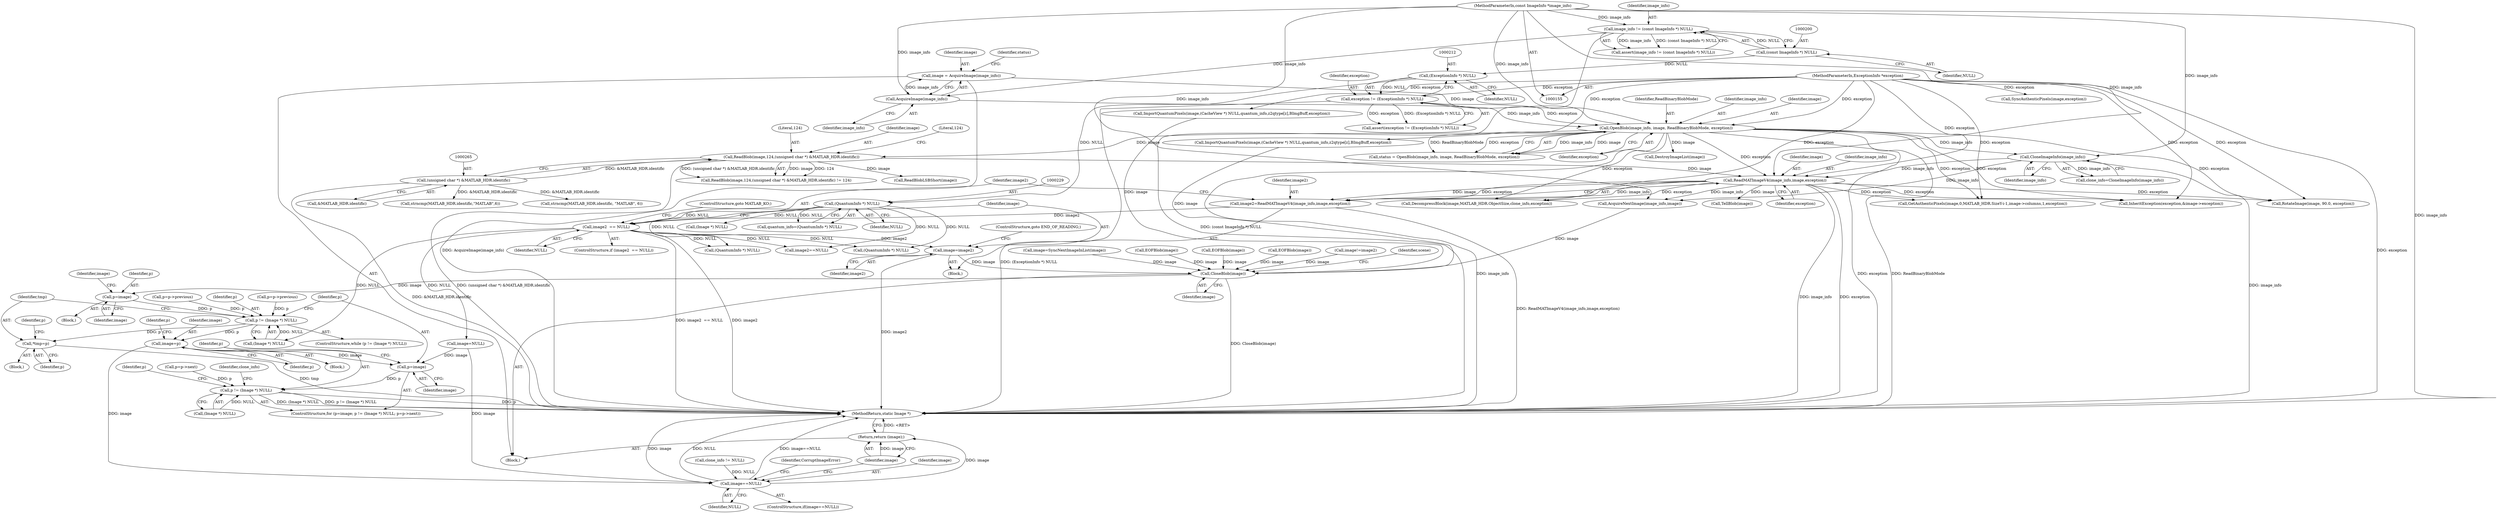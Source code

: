 digraph "0_ImageMagick_437a35e57db5ec078f4a3ccbf71f941276e88430@pointer" {
"1000295" [label="(Call,image=image2)"];
"1000291" [label="(Call,image2  == NULL)"];
"1000284" [label="(Call,image2=ReadMATImageV4(image_info,image,exception))"];
"1000286" [label="(Call,ReadMATImageV4(image_info,image,exception))"];
"1000257" [label="(Call,CloneImageInfo(image_info))"];
"1000237" [label="(Call,OpenBlob(image_info, image, ReadBinaryBlobMode, exception))"];
"1000233" [label="(Call,AcquireImage(image_info))"];
"1000197" [label="(Call,image_info != (const ImageInfo *) NULL)"];
"1000156" [label="(MethodParameterIn,const ImageInfo *image_info)"];
"1000199" [label="(Call,(const ImageInfo *) NULL)"];
"1000231" [label="(Call,image = AcquireImage(image_info))"];
"1000209" [label="(Call,exception != (ExceptionInfo *) NULL)"];
"1000157" [label="(MethodParameterIn,ExceptionInfo *exception)"];
"1000211" [label="(Call,(ExceptionInfo *) NULL)"];
"1000261" [label="(Call,ReadBlob(image,124,(unsigned char *) &MATLAB_HDR.identific))"];
"1000264" [label="(Call,(unsigned char *) &MATLAB_HDR.identific)"];
"1000228" [label="(Call,(QuantumInfo *) NULL)"];
"1001715" [label="(Call,CloseBlob(image))"];
"1001723" [label="(Call,p=image)"];
"1001730" [label="(Call,p != (Image *) NULL)"];
"1001737" [label="(Call,*tmp=p)"];
"1001763" [label="(Call,image=p)"];
"1001772" [label="(Call,p=image)"];
"1001775" [label="(Call,p != (Image *) NULL)"];
"1001830" [label="(Call,image==NULL)"];
"1001836" [label="(Return,return (image);)"];
"1000292" [label="(Identifier,image2)"];
"1000258" [label="(Identifier,image_info)"];
"1001715" [label="(Call,CloseBlob(image))"];
"1001766" [label="(Call,p=p->previous)"];
"1000257" [label="(Call,CloneImageInfo(image_info))"];
"1000232" [label="(Identifier,image)"];
"1000270" [label="(Literal,124)"];
"1001753" [label="(Call,p=p->previous)"];
"1001775" [label="(Call,p != (Image *) NULL)"];
"1000213" [label="(Identifier,NULL)"];
"1000210" [label="(Identifier,exception)"];
"1000156" [label="(MethodParameterIn,const ImageInfo *image_info)"];
"1000290" [label="(ControlStructure,if (image2  == NULL))"];
"1000211" [label="(Call,(ExceptionInfo *) NULL)"];
"1001724" [label="(Identifier,p)"];
"1001787" [label="(Identifier,p)"];
"1000410" [label="(Call,EOFBlob(image))"];
"1000240" [label="(Identifier,ReadBinaryBlobMode)"];
"1001307" [label="(Call,ImportQuantumPixels(image,(CacheView *) NULL,quantum_info,z2qtype[z],BImgBuff,exception))"];
"1001519" [label="(Call,RotateImage(image, 90.0, exception))"];
"1001727" [label="(Identifier,image)"];
"1000228" [label="(Call,(QuantumInfo *) NULL)"];
"1000233" [label="(Call,AcquireImage(image_info))"];
"1000241" [label="(Identifier,exception)"];
"1001774" [label="(Identifier,image)"];
"1000533" [label="(Call,image!=image2)"];
"1000463" [label="(Call,DecompressBlock(image,MATLAB_HDR.ObjectSize,clone_info,exception))"];
"1000209" [label="(Call,exception != (ExceptionInfo *) NULL)"];
"1000234" [label="(Identifier,image_info)"];
"1001773" [label="(Identifier,p)"];
"1001772" [label="(Call,p=image)"];
"1000236" [label="(Identifier,status)"];
"1001730" [label="(Call,p != (Image *) NULL)"];
"1001729" [label="(ControlStructure,while (p != (Image *) NULL))"];
"1000287" [label="(Identifier,image_info)"];
"1001792" [label="(Call,clone_info != NULL)"];
"1001179" [label="(Call,GetAuthenticPixels(image,0,MATLAB_HDR.SizeY-i-1,image->columns,1,exception))"];
"1000297" [label="(Identifier,image2)"];
"1000291" [label="(Call,image2  == NULL)"];
"1000252" [label="(Call,(Image *) NULL)"];
"1000406" [label="(Call,TellBlob(image))"];
"1000264" [label="(Call,(unsigned char *) &MATLAB_HDR.identific)"];
"1001776" [label="(Identifier,p)"];
"1001721" [label="(Identifier,scene)"];
"1000263" [label="(Literal,124)"];
"1000226" [label="(Call,quantum_info=(QuantumInfo *) NULL)"];
"1000288" [label="(Identifier,image)"];
"1000260" [label="(Call,ReadBlob(image,124,(unsigned char *) &MATLAB_HDR.identific) != 124)"];
"1000231" [label="(Call,image = AcquireImage(image_info))"];
"1001716" [label="(Identifier,image)"];
"1001717" [label="(Block,)"];
"1000296" [label="(Identifier,image)"];
"1000285" [label="(Identifier,image2)"];
"1001703" [label="(Call,(QuantumInfo *) NULL)"];
"1001780" [label="(Call,p=p->next)"];
"1000294" [label="(ControlStructure,goto MATLAB_KO;)"];
"1001832" [label="(Identifier,NULL)"];
"1000249" [label="(Call,DestroyImageList(image))"];
"1001744" [label="(Identifier,p)"];
"1000157" [label="(MethodParameterIn,ExceptionInfo *exception)"];
"1000303" [label="(Call,ReadBlobLSBShort(image))"];
"1001623" [label="(Call,image=SyncNextImageInList(image))"];
"1000289" [label="(Identifier,exception)"];
"1000230" [label="(Identifier,NULL)"];
"1001725" [label="(Identifier,image)"];
"1001735" [label="(Block,)"];
"1001838" [label="(MethodReturn,static Image *)"];
"1001793" [label="(Identifier,clone_info)"];
"1001611" [label="(Call,AcquireNextImage(image_info,image))"];
"1001732" [label="(Call,(Image *) NULL)"];
"1000283" [label="(Block,)"];
"1001726" [label="(Call,image=NULL)"];
"1000276" [label="(Call,strncmp(MATLAB_HDR.identific,\"MATLAB\",6))"];
"1001731" [label="(Identifier,p)"];
"1000394" [label="(Call,strncmp(MATLAB_HDR.identific, \"MATLAB\", 6))"];
"1000158" [label="(Block,)"];
"1000208" [label="(Call,assert(exception != (ExceptionInfo *) NULL))"];
"1001271" [label="(Call,ImportQuantumPixels(image,(CacheView *) NULL,quantum_info,z2qtype[z],BImgBuff,exception))"];
"1000262" [label="(Identifier,image)"];
"1001764" [label="(Identifier,image)"];
"1001738" [label="(Identifier,tmp)"];
"1001347" [label="(Call,SyncAuthenticPixels(image,exception))"];
"1001836" [label="(Return,return (image);)"];
"1000439" [label="(Call,EOFBlob(image))"];
"1000989" [label="(Call,(QuantumInfo *) NULL)"];
"1000197" [label="(Call,image_info != (const ImageInfo *) NULL)"];
"1001834" [label="(Identifier,CorruptImageError)"];
"1000198" [label="(Identifier,image_info)"];
"1000196" [label="(Call,assert(image_info != (const ImageInfo *) NULL))"];
"1001829" [label="(ControlStructure,if(image==NULL))"];
"1001777" [label="(Call,(Image *) NULL)"];
"1001762" [label="(Block,)"];
"1000284" [label="(Call,image2=ReadMATImageV4(image_info,image,exception))"];
"1001767" [label="(Identifier,p)"];
"1000295" [label="(Call,image=image2)"];
"1000286" [label="(Call,ReadMATImageV4(image_info,image,exception))"];
"1000471" [label="(Call,image2==NULL)"];
"1001830" [label="(Call,image==NULL)"];
"1001837" [label="(Identifier,image)"];
"1001831" [label="(Identifier,image)"];
"1000298" [label="(ControlStructure,goto END_OF_READING;)"];
"1001763" [label="(Call,image=p)"];
"1000237" [label="(Call,OpenBlob(image_info, image, ReadBinaryBlobMode, exception))"];
"1001765" [label="(Identifier,p)"];
"1000266" [label="(Call,&MATLAB_HDR.identific)"];
"1000293" [label="(Identifier,NULL)"];
"1000255" [label="(Call,clone_info=CloneImageInfo(image_info))"];
"1000429" [label="(Call,EOFBlob(image))"];
"1000235" [label="(Call,status = OpenBlob(image_info, image, ReadBinaryBlobMode, exception))"];
"1001723" [label="(Call,p=image)"];
"1001737" [label="(Call,*tmp=p)"];
"1001082" [label="(Call,InheritException(exception,&image->exception))"];
"1000238" [label="(Identifier,image_info)"];
"1000201" [label="(Identifier,NULL)"];
"1000261" [label="(Call,ReadBlob(image,124,(unsigned char *) &MATLAB_HDR.identific))"];
"1001771" [label="(ControlStructure,for (p=image; p != (Image *) NULL; p=p->next))"];
"1000199" [label="(Call,(const ImageInfo *) NULL)"];
"1000239" [label="(Identifier,image)"];
"1001739" [label="(Identifier,p)"];
"1000295" -> "1000283"  [label="AST: "];
"1000295" -> "1000297"  [label="CFG: "];
"1000296" -> "1000295"  [label="AST: "];
"1000297" -> "1000295"  [label="AST: "];
"1000298" -> "1000295"  [label="CFG: "];
"1000295" -> "1001838"  [label="DDG: image2"];
"1000291" -> "1000295"  [label="DDG: image2"];
"1000295" -> "1001715"  [label="DDG: image"];
"1000291" -> "1000290"  [label="AST: "];
"1000291" -> "1000293"  [label="CFG: "];
"1000292" -> "1000291"  [label="AST: "];
"1000293" -> "1000291"  [label="AST: "];
"1000294" -> "1000291"  [label="CFG: "];
"1000296" -> "1000291"  [label="CFG: "];
"1000291" -> "1001838"  [label="DDG: image2  == NULL"];
"1000291" -> "1001838"  [label="DDG: image2"];
"1000284" -> "1000291"  [label="DDG: image2"];
"1000228" -> "1000291"  [label="DDG: NULL"];
"1000291" -> "1000471"  [label="DDG: NULL"];
"1000291" -> "1000989"  [label="DDG: NULL"];
"1000291" -> "1001703"  [label="DDG: NULL"];
"1000291" -> "1001726"  [label="DDG: NULL"];
"1000291" -> "1001732"  [label="DDG: NULL"];
"1000284" -> "1000283"  [label="AST: "];
"1000284" -> "1000286"  [label="CFG: "];
"1000285" -> "1000284"  [label="AST: "];
"1000286" -> "1000284"  [label="AST: "];
"1000292" -> "1000284"  [label="CFG: "];
"1000284" -> "1001838"  [label="DDG: ReadMATImageV4(image_info,image,exception)"];
"1000286" -> "1000284"  [label="DDG: image_info"];
"1000286" -> "1000284"  [label="DDG: image"];
"1000286" -> "1000284"  [label="DDG: exception"];
"1000286" -> "1000289"  [label="CFG: "];
"1000287" -> "1000286"  [label="AST: "];
"1000288" -> "1000286"  [label="AST: "];
"1000289" -> "1000286"  [label="AST: "];
"1000286" -> "1001838"  [label="DDG: image_info"];
"1000286" -> "1001838"  [label="DDG: exception"];
"1000257" -> "1000286"  [label="DDG: image_info"];
"1000156" -> "1000286"  [label="DDG: image_info"];
"1000261" -> "1000286"  [label="DDG: image"];
"1000237" -> "1000286"  [label="DDG: exception"];
"1000157" -> "1000286"  [label="DDG: exception"];
"1000286" -> "1000406"  [label="DDG: image"];
"1000286" -> "1000463"  [label="DDG: exception"];
"1000286" -> "1001082"  [label="DDG: exception"];
"1000286" -> "1001179"  [label="DDG: exception"];
"1000286" -> "1001519"  [label="DDG: exception"];
"1000286" -> "1001611"  [label="DDG: image_info"];
"1000257" -> "1000255"  [label="AST: "];
"1000257" -> "1000258"  [label="CFG: "];
"1000258" -> "1000257"  [label="AST: "];
"1000255" -> "1000257"  [label="CFG: "];
"1000257" -> "1001838"  [label="DDG: image_info"];
"1000257" -> "1000255"  [label="DDG: image_info"];
"1000237" -> "1000257"  [label="DDG: image_info"];
"1000156" -> "1000257"  [label="DDG: image_info"];
"1000257" -> "1001611"  [label="DDG: image_info"];
"1000237" -> "1000235"  [label="AST: "];
"1000237" -> "1000241"  [label="CFG: "];
"1000238" -> "1000237"  [label="AST: "];
"1000239" -> "1000237"  [label="AST: "];
"1000240" -> "1000237"  [label="AST: "];
"1000241" -> "1000237"  [label="AST: "];
"1000235" -> "1000237"  [label="CFG: "];
"1000237" -> "1001838"  [label="DDG: ReadBinaryBlobMode"];
"1000237" -> "1001838"  [label="DDG: image_info"];
"1000237" -> "1001838"  [label="DDG: exception"];
"1000237" -> "1000235"  [label="DDG: image_info"];
"1000237" -> "1000235"  [label="DDG: image"];
"1000237" -> "1000235"  [label="DDG: ReadBinaryBlobMode"];
"1000237" -> "1000235"  [label="DDG: exception"];
"1000233" -> "1000237"  [label="DDG: image_info"];
"1000156" -> "1000237"  [label="DDG: image_info"];
"1000231" -> "1000237"  [label="DDG: image"];
"1000209" -> "1000237"  [label="DDG: exception"];
"1000157" -> "1000237"  [label="DDG: exception"];
"1000237" -> "1000249"  [label="DDG: image"];
"1000237" -> "1000261"  [label="DDG: image"];
"1000237" -> "1000463"  [label="DDG: exception"];
"1000237" -> "1001082"  [label="DDG: exception"];
"1000237" -> "1001179"  [label="DDG: exception"];
"1000237" -> "1001519"  [label="DDG: exception"];
"1000233" -> "1000231"  [label="AST: "];
"1000233" -> "1000234"  [label="CFG: "];
"1000234" -> "1000233"  [label="AST: "];
"1000231" -> "1000233"  [label="CFG: "];
"1000233" -> "1000231"  [label="DDG: image_info"];
"1000197" -> "1000233"  [label="DDG: image_info"];
"1000156" -> "1000233"  [label="DDG: image_info"];
"1000197" -> "1000196"  [label="AST: "];
"1000197" -> "1000199"  [label="CFG: "];
"1000198" -> "1000197"  [label="AST: "];
"1000199" -> "1000197"  [label="AST: "];
"1000196" -> "1000197"  [label="CFG: "];
"1000197" -> "1001838"  [label="DDG: (const ImageInfo *) NULL"];
"1000197" -> "1000196"  [label="DDG: image_info"];
"1000197" -> "1000196"  [label="DDG: (const ImageInfo *) NULL"];
"1000156" -> "1000197"  [label="DDG: image_info"];
"1000199" -> "1000197"  [label="DDG: NULL"];
"1000156" -> "1000155"  [label="AST: "];
"1000156" -> "1001838"  [label="DDG: image_info"];
"1000156" -> "1001611"  [label="DDG: image_info"];
"1000199" -> "1000201"  [label="CFG: "];
"1000200" -> "1000199"  [label="AST: "];
"1000201" -> "1000199"  [label="AST: "];
"1000199" -> "1000211"  [label="DDG: NULL"];
"1000231" -> "1000158"  [label="AST: "];
"1000232" -> "1000231"  [label="AST: "];
"1000236" -> "1000231"  [label="CFG: "];
"1000231" -> "1001838"  [label="DDG: AcquireImage(image_info)"];
"1000209" -> "1000208"  [label="AST: "];
"1000209" -> "1000211"  [label="CFG: "];
"1000210" -> "1000209"  [label="AST: "];
"1000211" -> "1000209"  [label="AST: "];
"1000208" -> "1000209"  [label="CFG: "];
"1000209" -> "1001838"  [label="DDG: (ExceptionInfo *) NULL"];
"1000209" -> "1000208"  [label="DDG: exception"];
"1000209" -> "1000208"  [label="DDG: (ExceptionInfo *) NULL"];
"1000157" -> "1000209"  [label="DDG: exception"];
"1000211" -> "1000209"  [label="DDG: NULL"];
"1000157" -> "1000155"  [label="AST: "];
"1000157" -> "1001838"  [label="DDG: exception"];
"1000157" -> "1000463"  [label="DDG: exception"];
"1000157" -> "1001082"  [label="DDG: exception"];
"1000157" -> "1001179"  [label="DDG: exception"];
"1000157" -> "1001271"  [label="DDG: exception"];
"1000157" -> "1001307"  [label="DDG: exception"];
"1000157" -> "1001347"  [label="DDG: exception"];
"1000157" -> "1001519"  [label="DDG: exception"];
"1000211" -> "1000213"  [label="CFG: "];
"1000212" -> "1000211"  [label="AST: "];
"1000213" -> "1000211"  [label="AST: "];
"1000211" -> "1000228"  [label="DDG: NULL"];
"1000261" -> "1000260"  [label="AST: "];
"1000261" -> "1000264"  [label="CFG: "];
"1000262" -> "1000261"  [label="AST: "];
"1000263" -> "1000261"  [label="AST: "];
"1000264" -> "1000261"  [label="AST: "];
"1000270" -> "1000261"  [label="CFG: "];
"1000261" -> "1001838"  [label="DDG: (unsigned char *) &MATLAB_HDR.identific"];
"1000261" -> "1000260"  [label="DDG: image"];
"1000261" -> "1000260"  [label="DDG: 124"];
"1000261" -> "1000260"  [label="DDG: (unsigned char *) &MATLAB_HDR.identific"];
"1000264" -> "1000261"  [label="DDG: &MATLAB_HDR.identific"];
"1000261" -> "1000303"  [label="DDG: image"];
"1000264" -> "1000266"  [label="CFG: "];
"1000265" -> "1000264"  [label="AST: "];
"1000266" -> "1000264"  [label="AST: "];
"1000264" -> "1001838"  [label="DDG: &MATLAB_HDR.identific"];
"1000264" -> "1000276"  [label="DDG: &MATLAB_HDR.identific"];
"1000264" -> "1000394"  [label="DDG: &MATLAB_HDR.identific"];
"1000228" -> "1000226"  [label="AST: "];
"1000228" -> "1000230"  [label="CFG: "];
"1000229" -> "1000228"  [label="AST: "];
"1000230" -> "1000228"  [label="AST: "];
"1000226" -> "1000228"  [label="CFG: "];
"1000228" -> "1000226"  [label="DDG: NULL"];
"1000228" -> "1000252"  [label="DDG: NULL"];
"1000228" -> "1000471"  [label="DDG: NULL"];
"1000228" -> "1000989"  [label="DDG: NULL"];
"1000228" -> "1001703"  [label="DDG: NULL"];
"1001715" -> "1000158"  [label="AST: "];
"1001715" -> "1001716"  [label="CFG: "];
"1001716" -> "1001715"  [label="AST: "];
"1001721" -> "1001715"  [label="CFG: "];
"1001715" -> "1001838"  [label="DDG: CloseBlob(image)"];
"1000410" -> "1001715"  [label="DDG: image"];
"1000439" -> "1001715"  [label="DDG: image"];
"1001271" -> "1001715"  [label="DDG: image"];
"1001307" -> "1001715"  [label="DDG: image"];
"1001623" -> "1001715"  [label="DDG: image"];
"1000533" -> "1001715"  [label="DDG: image"];
"1001611" -> "1001715"  [label="DDG: image"];
"1000429" -> "1001715"  [label="DDG: image"];
"1001715" -> "1001723"  [label="DDG: image"];
"1001723" -> "1001717"  [label="AST: "];
"1001723" -> "1001725"  [label="CFG: "];
"1001724" -> "1001723"  [label="AST: "];
"1001725" -> "1001723"  [label="AST: "];
"1001727" -> "1001723"  [label="CFG: "];
"1001723" -> "1001730"  [label="DDG: p"];
"1001730" -> "1001729"  [label="AST: "];
"1001730" -> "1001732"  [label="CFG: "];
"1001731" -> "1001730"  [label="AST: "];
"1001732" -> "1001730"  [label="AST: "];
"1001738" -> "1001730"  [label="CFG: "];
"1001773" -> "1001730"  [label="CFG: "];
"1001753" -> "1001730"  [label="DDG: p"];
"1001766" -> "1001730"  [label="DDG: p"];
"1001732" -> "1001730"  [label="DDG: NULL"];
"1001730" -> "1001737"  [label="DDG: p"];
"1001730" -> "1001763"  [label="DDG: p"];
"1001737" -> "1001735"  [label="AST: "];
"1001737" -> "1001739"  [label="CFG: "];
"1001738" -> "1001737"  [label="AST: "];
"1001739" -> "1001737"  [label="AST: "];
"1001744" -> "1001737"  [label="CFG: "];
"1001737" -> "1001838"  [label="DDG: tmp"];
"1001763" -> "1001762"  [label="AST: "];
"1001763" -> "1001765"  [label="CFG: "];
"1001764" -> "1001763"  [label="AST: "];
"1001765" -> "1001763"  [label="AST: "];
"1001767" -> "1001763"  [label="CFG: "];
"1001763" -> "1001772"  [label="DDG: image"];
"1001763" -> "1001830"  [label="DDG: image"];
"1001772" -> "1001771"  [label="AST: "];
"1001772" -> "1001774"  [label="CFG: "];
"1001773" -> "1001772"  [label="AST: "];
"1001774" -> "1001772"  [label="AST: "];
"1001776" -> "1001772"  [label="CFG: "];
"1001726" -> "1001772"  [label="DDG: image"];
"1001772" -> "1001775"  [label="DDG: p"];
"1001775" -> "1001771"  [label="AST: "];
"1001775" -> "1001777"  [label="CFG: "];
"1001776" -> "1001775"  [label="AST: "];
"1001777" -> "1001775"  [label="AST: "];
"1001787" -> "1001775"  [label="CFG: "];
"1001793" -> "1001775"  [label="CFG: "];
"1001775" -> "1001838"  [label="DDG: (Image *) NULL"];
"1001775" -> "1001838"  [label="DDG: p != (Image *) NULL"];
"1001775" -> "1001838"  [label="DDG: p"];
"1001780" -> "1001775"  [label="DDG: p"];
"1001777" -> "1001775"  [label="DDG: NULL"];
"1001830" -> "1001829"  [label="AST: "];
"1001830" -> "1001832"  [label="CFG: "];
"1001831" -> "1001830"  [label="AST: "];
"1001832" -> "1001830"  [label="AST: "];
"1001834" -> "1001830"  [label="CFG: "];
"1001837" -> "1001830"  [label="CFG: "];
"1001830" -> "1001838"  [label="DDG: image==NULL"];
"1001830" -> "1001838"  [label="DDG: image"];
"1001830" -> "1001838"  [label="DDG: NULL"];
"1001726" -> "1001830"  [label="DDG: image"];
"1001792" -> "1001830"  [label="DDG: NULL"];
"1001830" -> "1001836"  [label="DDG: image"];
"1001836" -> "1000158"  [label="AST: "];
"1001836" -> "1001837"  [label="CFG: "];
"1001837" -> "1001836"  [label="AST: "];
"1001838" -> "1001836"  [label="CFG: "];
"1001836" -> "1001838"  [label="DDG: <RET>"];
"1001837" -> "1001836"  [label="DDG: image"];
}
